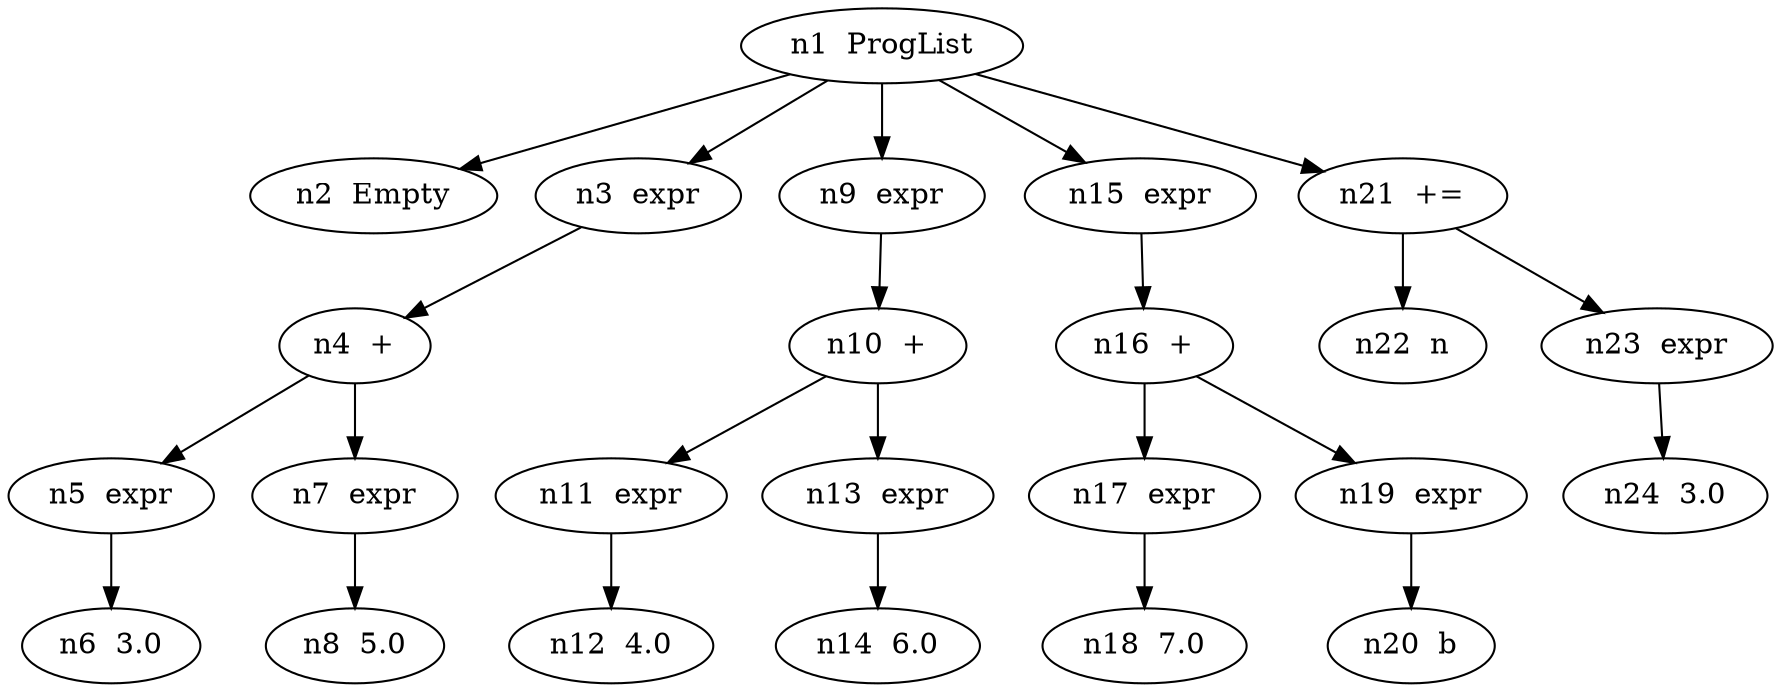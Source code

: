 // Compilador
digraph {
	n1 [label="n1  ProgList"]
	n2 [label="n2  Empty"]
		n1 -> n2
	n4 [label="n4  +"]
	n6 [label="n6  3.0"]
		n5 -> n6
	n5 [label="n5  expr"]
	n8 [label="n8  5.0"]
		n7 -> n8
	n7 [label="n7  expr"]
		n4 -> n5
		n4 -> n7
		n3 -> n4
	n3 [label="n3  expr"]
		n1 -> n3
	n10 [label="n10  +"]
	n12 [label="n12  4.0"]
		n11 -> n12
	n11 [label="n11  expr"]
	n14 [label="n14  6.0"]
		n13 -> n14
	n13 [label="n13  expr"]
		n10 -> n11
		n10 -> n13
		n9 -> n10
	n9 [label="n9  expr"]
		n1 -> n9
	n16 [label="n16  +"]
	n18 [label="n18  7.0"]
		n17 -> n18
	n17 [label="n17  expr"]
	n20 [label="n20  b"]
		n19 -> n20
	n19 [label="n19  expr"]
		n16 -> n17
		n16 -> n19
		n15 -> n16
	n15 [label="n15  expr"]
		n1 -> n15
	n21 [label="n21  +="]
	n22 [label="n22  n"]
	n24 [label="n24  3.0"]
		n23 -> n24
	n23 [label="n23  expr"]
		n21 -> n22
		n21 -> n23
		n1 -> n21
}